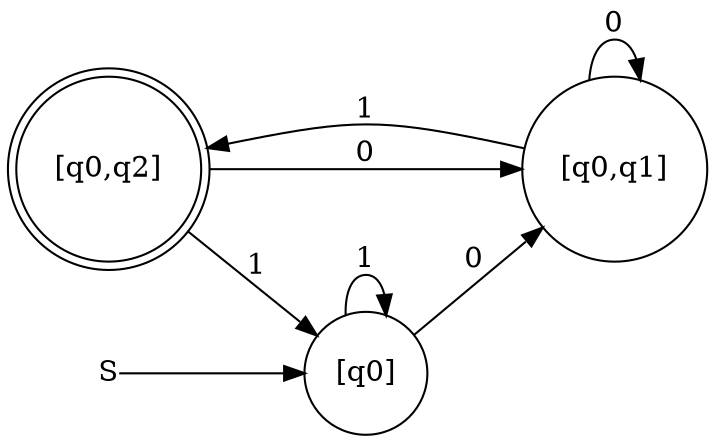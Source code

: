 digraph cinite_state_machine {
rankdir=LR;
size="50,50"
node [shape = doublecircle]; "[q0,q2]" ;
node [shape = circle]; "[q0]";
node [shape = plain]; "S";
"S" -> "[q0]";
node [shape = circle];
"[q0]" -> "[q0]" [label = "1"];
"[q0]" -> "[q0,q1]" [label = "0"];
"[q0,q1]" -> "[q0,q1]" [label = "0"];
"[q0,q1]" -> "[q0,q2]" [label = "1"];
"[q0,q2]" -> "[q0]" [label = "1"];
"[q0,q2]" -> "[q0,q1]" [label = "0"];
}
